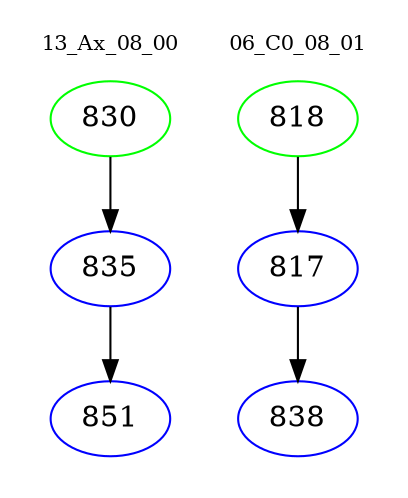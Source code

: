 digraph{
subgraph cluster_0 {
color = white
label = "13_Ax_08_00";
fontsize=10;
T0_830 [label="830", color="green"]
T0_830 -> T0_835 [color="black"]
T0_835 [label="835", color="blue"]
T0_835 -> T0_851 [color="black"]
T0_851 [label="851", color="blue"]
}
subgraph cluster_1 {
color = white
label = "06_C0_08_01";
fontsize=10;
T1_818 [label="818", color="green"]
T1_818 -> T1_817 [color="black"]
T1_817 [label="817", color="blue"]
T1_817 -> T1_838 [color="black"]
T1_838 [label="838", color="blue"]
}
}
